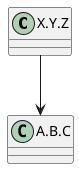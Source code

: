 {
  "sha1": "bai8ue51ls7irktg46q0wckdcb0u2q4",
  "insertion": {
    "when": "2024-05-30T20:48:22.054Z",
    "user": "plantuml@gmail.com"
  }
}
@startuml
set namespaceseparator none
class X.Y.Z

X.Y.Z --> A.B.C
@enduml
